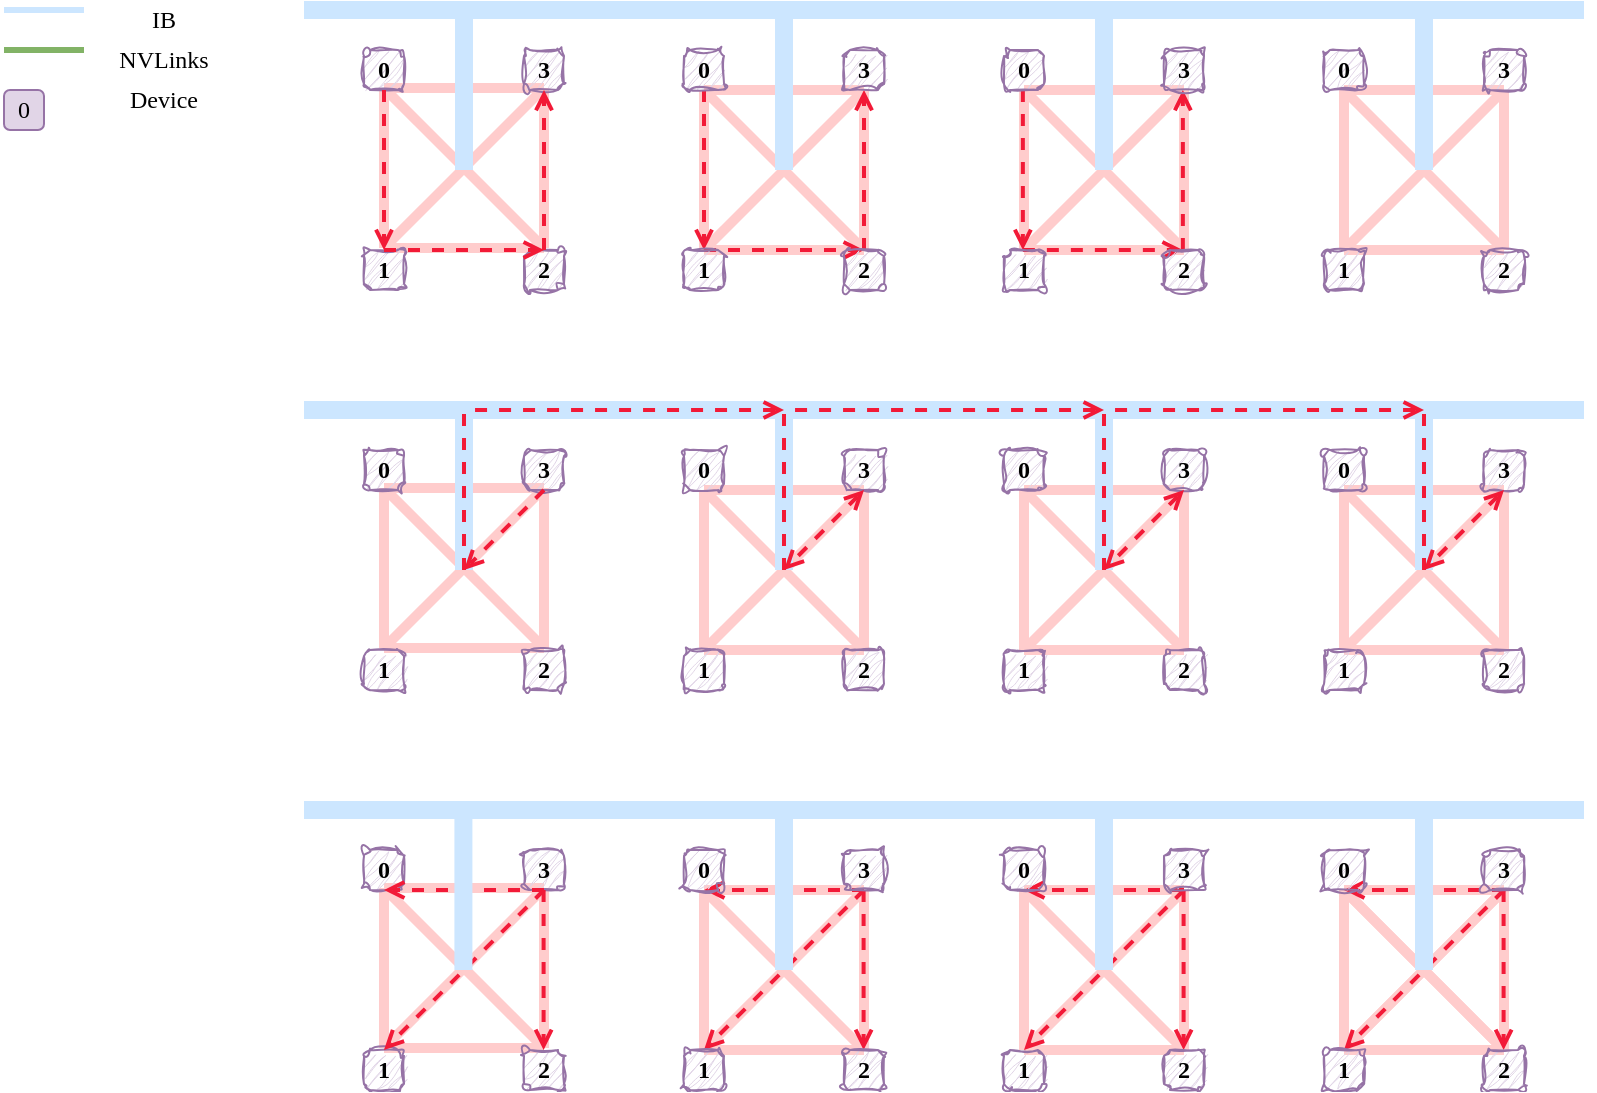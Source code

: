 <mxfile version="27.0.9">
  <diagram name="第 1 页" id="rCIuN_Hqx_65PxFN7Cu_">
    <mxGraphModel dx="2480" dy="916" grid="1" gridSize="10" guides="1" tooltips="1" connect="1" arrows="1" fold="1" page="1" pageScale="1" pageWidth="827" pageHeight="1169" math="0" shadow="0">
      <root>
        <mxCell id="0" />
        <mxCell id="1" parent="0" />
        <mxCell id="siom4zf2kln1uITAZIh3-641" value="" style="endArrow=none;html=1;rounded=0;strokeWidth=3;fillColor=#d5e8d4;strokeColor=#82b366;" edge="1" parent="1">
          <mxGeometry width="50" height="50" relative="1" as="geometry">
            <mxPoint y="250" as="sourcePoint" />
            <mxPoint x="40" y="250" as="targetPoint" />
          </mxGeometry>
        </mxCell>
        <mxCell id="siom4zf2kln1uITAZIh3-642" value="&lt;font face=&quot;Comic Sans MS&quot;&gt;0&lt;/font&gt;" style="rounded=1;whiteSpace=wrap;html=1;fillColor=#e1d5e7;strokeColor=#9673a6;" vertex="1" parent="1">
          <mxGeometry y="270" width="20" height="20" as="geometry" />
        </mxCell>
        <mxCell id="siom4zf2kln1uITAZIh3-643" value="" style="endArrow=none;html=1;rounded=0;strokeWidth=3;fillColor=#b1ddf0;strokeColor=light-dark(#cce6ff, #babdc0);" edge="1" parent="1">
          <mxGeometry width="50" height="50" relative="1" as="geometry">
            <mxPoint y="230" as="sourcePoint" />
            <mxPoint x="40" y="230" as="targetPoint" />
          </mxGeometry>
        </mxCell>
        <mxCell id="siom4zf2kln1uITAZIh3-644" value="IB&lt;span style=&quot;color: rgba(0, 0, 0, 0); font-size: 0px; text-align: start; text-wrap-mode: nowrap;&quot;&gt;%3CmxGraphModel%3E%3Croot%3E%3CmxCell%20id%3D%220%22%2F%3E%3CmxCell%20id%3D%221%22%20parent%3D%220%22%2F%3E%3CmxCell%20id%3D%222%22%20value%3D%22%22%20style%3D%22endArrow%3Dnone%3Bhtml%3D1%3Brounded%3D0%3BstrokeWidth%3D3%3BfillColor%3D%23b1ddf0%3BstrokeColor%3Dlight-dark(%23cce6ff%2C%20%23babdc0)%3B%22%20edge%3D%221%22%20parent%3D%221%22%3E%3CmxGeometry%20width%3D%2250%22%20height%3D%2250%22%20relative%3D%221%22%20as%3D%22geometry%22%3E%3CmxPoint%20x%3D%2280%22%20y%3D%22200%22%20as%3D%22sourcePoint%22%2F%3E%3CmxPoint%20x%3D%22720%22%20y%3D%22200%22%20as%3D%22targetPoint%22%2F%3E%3C%2FmxGeometry%3E%3C%2FmxCell%3E%3C%2Froot%3E%3C%2FmxGraphModel%3E&lt;/span&gt;" style="text;html=1;align=center;verticalAlign=middle;whiteSpace=wrap;rounded=0;fontFamily=Comic Sans MS;" vertex="1" parent="1">
          <mxGeometry x="40" y="230" width="80" height="10" as="geometry" />
        </mxCell>
        <mxCell id="siom4zf2kln1uITAZIh3-645" value="NVLinks" style="text;html=1;align=center;verticalAlign=middle;whiteSpace=wrap;rounded=0;fontFamily=Comic Sans MS;" vertex="1" parent="1">
          <mxGeometry x="40" y="250" width="80" height="10" as="geometry" />
        </mxCell>
        <mxCell id="siom4zf2kln1uITAZIh3-646" value="Device" style="text;html=1;align=center;verticalAlign=middle;whiteSpace=wrap;rounded=0;fontFamily=Comic Sans MS;" vertex="1" parent="1">
          <mxGeometry x="40" y="270" width="80" height="10" as="geometry" />
        </mxCell>
        <mxCell id="siom4zf2kln1uITAZIh3-647" value="" style="group" vertex="1" connectable="0" parent="1">
          <mxGeometry x="190" y="469" width="560" height="81" as="geometry" />
        </mxCell>
        <mxCell id="siom4zf2kln1uITAZIh3-648" value="" style="group" vertex="1" connectable="0" parent="siom4zf2kln1uITAZIh3-647">
          <mxGeometry width="80" height="80" as="geometry" />
        </mxCell>
        <mxCell id="siom4zf2kln1uITAZIh3-649" value="" style="endArrow=none;html=1;rounded=0;strokeWidth=5;fillColor=#f8cecc;strokeColor=#FFCCCC;" edge="1" parent="siom4zf2kln1uITAZIh3-648">
          <mxGeometry width="50" height="50" relative="1" as="geometry">
            <mxPoint y="80" as="sourcePoint" />
            <mxPoint x="80" as="targetPoint" />
          </mxGeometry>
        </mxCell>
        <mxCell id="siom4zf2kln1uITAZIh3-650" value="" style="endArrow=none;html=1;rounded=0;strokeWidth=5;fillColor=#f8cecc;strokeColor=#FFCCCC;" edge="1" parent="siom4zf2kln1uITAZIh3-648">
          <mxGeometry width="50" height="50" relative="1" as="geometry">
            <mxPoint as="sourcePoint" />
            <mxPoint x="80" as="targetPoint" />
          </mxGeometry>
        </mxCell>
        <mxCell id="siom4zf2kln1uITAZIh3-651" value="" style="endArrow=none;html=1;rounded=0;strokeWidth=5;fillColor=#f8cecc;strokeColor=#FFCCCC;" edge="1" parent="siom4zf2kln1uITAZIh3-648">
          <mxGeometry width="50" height="50" relative="1" as="geometry">
            <mxPoint x="80" y="80" as="sourcePoint" />
            <mxPoint as="targetPoint" />
          </mxGeometry>
        </mxCell>
        <mxCell id="siom4zf2kln1uITAZIh3-652" value="" style="endArrow=none;html=1;rounded=0;strokeWidth=5;fillColor=#f8cecc;strokeColor=#FFCCCC;" edge="1" parent="siom4zf2kln1uITAZIh3-648">
          <mxGeometry width="50" height="50" relative="1" as="geometry">
            <mxPoint y="80" as="sourcePoint" />
            <mxPoint x="80" y="80" as="targetPoint" />
          </mxGeometry>
        </mxCell>
        <mxCell id="siom4zf2kln1uITAZIh3-653" value="" style="endArrow=none;html=1;rounded=0;strokeWidth=5;fillColor=#f8cecc;strokeColor=#FFCCCC;" edge="1" parent="siom4zf2kln1uITAZIh3-648">
          <mxGeometry width="50" height="50" relative="1" as="geometry">
            <mxPoint x="80" as="sourcePoint" />
            <mxPoint x="80" y="80" as="targetPoint" />
          </mxGeometry>
        </mxCell>
        <mxCell id="siom4zf2kln1uITAZIh3-654" value="" style="endArrow=none;html=1;rounded=0;strokeWidth=5;fillColor=#f8cecc;strokeColor=#FFCCCC;" edge="1" parent="siom4zf2kln1uITAZIh3-648">
          <mxGeometry width="50" height="50" relative="1" as="geometry">
            <mxPoint as="sourcePoint" />
            <mxPoint y="80" as="targetPoint" />
          </mxGeometry>
        </mxCell>
        <mxCell id="siom4zf2kln1uITAZIh3-655" value="" style="group" vertex="1" connectable="0" parent="siom4zf2kln1uITAZIh3-647">
          <mxGeometry x="160" y="1" width="80" height="80" as="geometry" />
        </mxCell>
        <mxCell id="siom4zf2kln1uITAZIh3-656" value="" style="endArrow=none;html=1;rounded=0;strokeWidth=5;fillColor=#f8cecc;strokeColor=#FFCCCC;" edge="1" parent="siom4zf2kln1uITAZIh3-655">
          <mxGeometry width="50" height="50" relative="1" as="geometry">
            <mxPoint y="80" as="sourcePoint" />
            <mxPoint x="80" as="targetPoint" />
          </mxGeometry>
        </mxCell>
        <mxCell id="siom4zf2kln1uITAZIh3-657" value="" style="endArrow=none;html=1;rounded=0;strokeWidth=5;fillColor=#f8cecc;strokeColor=#FFCCCC;" edge="1" parent="siom4zf2kln1uITAZIh3-655">
          <mxGeometry width="50" height="50" relative="1" as="geometry">
            <mxPoint as="sourcePoint" />
            <mxPoint x="80" as="targetPoint" />
          </mxGeometry>
        </mxCell>
        <mxCell id="siom4zf2kln1uITAZIh3-658" value="" style="endArrow=none;html=1;rounded=0;strokeWidth=5;fillColor=#f8cecc;strokeColor=#FFCCCC;" edge="1" parent="siom4zf2kln1uITAZIh3-655">
          <mxGeometry width="50" height="50" relative="1" as="geometry">
            <mxPoint x="80" y="80" as="sourcePoint" />
            <mxPoint as="targetPoint" />
          </mxGeometry>
        </mxCell>
        <mxCell id="siom4zf2kln1uITAZIh3-659" value="" style="endArrow=none;html=1;rounded=0;strokeWidth=5;fillColor=#f8cecc;strokeColor=#FFCCCC;" edge="1" parent="siom4zf2kln1uITAZIh3-655">
          <mxGeometry width="50" height="50" relative="1" as="geometry">
            <mxPoint y="80" as="sourcePoint" />
            <mxPoint x="80" y="80" as="targetPoint" />
          </mxGeometry>
        </mxCell>
        <mxCell id="siom4zf2kln1uITAZIh3-660" value="" style="endArrow=none;html=1;rounded=0;strokeWidth=5;fillColor=#f8cecc;strokeColor=#FFCCCC;" edge="1" parent="siom4zf2kln1uITAZIh3-655">
          <mxGeometry width="50" height="50" relative="1" as="geometry">
            <mxPoint x="80" as="sourcePoint" />
            <mxPoint x="80" y="80" as="targetPoint" />
          </mxGeometry>
        </mxCell>
        <mxCell id="siom4zf2kln1uITAZIh3-661" value="" style="endArrow=none;html=1;rounded=0;strokeWidth=5;fillColor=#f8cecc;strokeColor=#FFCCCC;" edge="1" parent="siom4zf2kln1uITAZIh3-655">
          <mxGeometry width="50" height="50" relative="1" as="geometry">
            <mxPoint as="sourcePoint" />
            <mxPoint y="80" as="targetPoint" />
          </mxGeometry>
        </mxCell>
        <mxCell id="siom4zf2kln1uITAZIh3-662" value="" style="group" vertex="1" connectable="0" parent="siom4zf2kln1uITAZIh3-647">
          <mxGeometry x="320" y="1" width="80" height="80" as="geometry" />
        </mxCell>
        <mxCell id="siom4zf2kln1uITAZIh3-663" value="" style="endArrow=none;html=1;rounded=0;strokeWidth=5;fillColor=#f8cecc;strokeColor=#FFCCCC;" edge="1" parent="siom4zf2kln1uITAZIh3-662">
          <mxGeometry width="50" height="50" relative="1" as="geometry">
            <mxPoint y="80" as="sourcePoint" />
            <mxPoint x="80" as="targetPoint" />
          </mxGeometry>
        </mxCell>
        <mxCell id="siom4zf2kln1uITAZIh3-664" value="" style="endArrow=none;html=1;rounded=0;strokeWidth=5;fillColor=#f8cecc;strokeColor=#FFCCCC;" edge="1" parent="siom4zf2kln1uITAZIh3-662">
          <mxGeometry width="50" height="50" relative="1" as="geometry">
            <mxPoint as="sourcePoint" />
            <mxPoint x="80" as="targetPoint" />
          </mxGeometry>
        </mxCell>
        <mxCell id="siom4zf2kln1uITAZIh3-665" value="" style="endArrow=none;html=1;rounded=0;strokeWidth=5;fillColor=#f8cecc;strokeColor=#FFCCCC;" edge="1" parent="siom4zf2kln1uITAZIh3-662">
          <mxGeometry width="50" height="50" relative="1" as="geometry">
            <mxPoint x="80" y="80" as="sourcePoint" />
            <mxPoint as="targetPoint" />
          </mxGeometry>
        </mxCell>
        <mxCell id="siom4zf2kln1uITAZIh3-666" value="" style="endArrow=none;html=1;rounded=0;strokeWidth=5;fillColor=#f8cecc;strokeColor=#FFCCCC;" edge="1" parent="siom4zf2kln1uITAZIh3-662">
          <mxGeometry width="50" height="50" relative="1" as="geometry">
            <mxPoint y="80" as="sourcePoint" />
            <mxPoint x="80" y="80" as="targetPoint" />
          </mxGeometry>
        </mxCell>
        <mxCell id="siom4zf2kln1uITAZIh3-667" value="" style="endArrow=none;html=1;rounded=0;strokeWidth=5;fillColor=#f8cecc;strokeColor=#FFCCCC;" edge="1" parent="siom4zf2kln1uITAZIh3-662">
          <mxGeometry width="50" height="50" relative="1" as="geometry">
            <mxPoint x="80" as="sourcePoint" />
            <mxPoint x="80" y="80" as="targetPoint" />
          </mxGeometry>
        </mxCell>
        <mxCell id="siom4zf2kln1uITAZIh3-668" value="" style="endArrow=none;html=1;rounded=0;strokeWidth=5;fillColor=#f8cecc;strokeColor=#FFCCCC;" edge="1" parent="siom4zf2kln1uITAZIh3-662">
          <mxGeometry width="50" height="50" relative="1" as="geometry">
            <mxPoint as="sourcePoint" />
            <mxPoint y="80" as="targetPoint" />
          </mxGeometry>
        </mxCell>
        <mxCell id="siom4zf2kln1uITAZIh3-669" value="" style="group" vertex="1" connectable="0" parent="siom4zf2kln1uITAZIh3-647">
          <mxGeometry x="480" y="1" width="80" height="80" as="geometry" />
        </mxCell>
        <mxCell id="siom4zf2kln1uITAZIh3-670" value="" style="endArrow=none;html=1;rounded=0;strokeWidth=5;fillColor=#f8cecc;strokeColor=#FFCCCC;" edge="1" parent="siom4zf2kln1uITAZIh3-669">
          <mxGeometry width="50" height="50" relative="1" as="geometry">
            <mxPoint y="80" as="sourcePoint" />
            <mxPoint x="80" as="targetPoint" />
          </mxGeometry>
        </mxCell>
        <mxCell id="siom4zf2kln1uITAZIh3-671" value="" style="endArrow=none;html=1;rounded=0;strokeWidth=5;fillColor=#f8cecc;strokeColor=#FFCCCC;" edge="1" parent="siom4zf2kln1uITAZIh3-669">
          <mxGeometry width="50" height="50" relative="1" as="geometry">
            <mxPoint as="sourcePoint" />
            <mxPoint x="80" as="targetPoint" />
          </mxGeometry>
        </mxCell>
        <mxCell id="siom4zf2kln1uITAZIh3-672" value="" style="endArrow=none;html=1;rounded=0;strokeWidth=5;fillColor=#f8cecc;strokeColor=#FFCCCC;" edge="1" parent="siom4zf2kln1uITAZIh3-669">
          <mxGeometry width="50" height="50" relative="1" as="geometry">
            <mxPoint x="80" y="80" as="sourcePoint" />
            <mxPoint as="targetPoint" />
          </mxGeometry>
        </mxCell>
        <mxCell id="siom4zf2kln1uITAZIh3-673" value="" style="endArrow=none;html=1;rounded=0;strokeWidth=5;fillColor=#f8cecc;strokeColor=#FFCCCC;" edge="1" parent="siom4zf2kln1uITAZIh3-669">
          <mxGeometry width="50" height="50" relative="1" as="geometry">
            <mxPoint y="80" as="sourcePoint" />
            <mxPoint x="80" y="80" as="targetPoint" />
          </mxGeometry>
        </mxCell>
        <mxCell id="siom4zf2kln1uITAZIh3-674" value="" style="endArrow=none;html=1;rounded=0;strokeWidth=5;fillColor=#f8cecc;strokeColor=#FFCCCC;" edge="1" parent="siom4zf2kln1uITAZIh3-669">
          <mxGeometry width="50" height="50" relative="1" as="geometry">
            <mxPoint x="80" as="sourcePoint" />
            <mxPoint x="80" y="80" as="targetPoint" />
          </mxGeometry>
        </mxCell>
        <mxCell id="siom4zf2kln1uITAZIh3-675" value="" style="endArrow=none;html=1;rounded=0;strokeWidth=5;fillColor=#f8cecc;strokeColor=#FFCCCC;" edge="1" parent="siom4zf2kln1uITAZIh3-669">
          <mxGeometry width="50" height="50" relative="1" as="geometry">
            <mxPoint as="sourcePoint" />
            <mxPoint y="80" as="targetPoint" />
          </mxGeometry>
        </mxCell>
        <mxCell id="siom4zf2kln1uITAZIh3-676" value="1" style="rounded=1;whiteSpace=wrap;html=1;fillColor=#e1d5e7;strokeColor=#9673a6;fontFamily=Comic Sans MS;sketch=1;curveFitting=1;jiggle=2;fontStyle=1" vertex="1" parent="1">
          <mxGeometry x="180" y="550" width="20" height="20" as="geometry" />
        </mxCell>
        <mxCell id="siom4zf2kln1uITAZIh3-677" value="2" style="rounded=1;whiteSpace=wrap;html=1;fillColor=#e1d5e7;strokeColor=#9673a6;fontFamily=Comic Sans MS;sketch=1;curveFitting=1;jiggle=2;fontStyle=1" vertex="1" parent="1">
          <mxGeometry x="260" y="550" width="20" height="20" as="geometry" />
        </mxCell>
        <mxCell id="siom4zf2kln1uITAZIh3-678" value="&lt;font face=&quot;Comic Sans MS&quot;&gt;0&lt;/font&gt;" style="rounded=1;whiteSpace=wrap;html=1;fillColor=#e1d5e7;strokeColor=#9673a6;sketch=1;curveFitting=1;jiggle=2;fontStyle=1" vertex="1" parent="1">
          <mxGeometry x="180" y="450" width="20" height="20" as="geometry" />
        </mxCell>
        <mxCell id="siom4zf2kln1uITAZIh3-679" value="3" style="rounded=1;whiteSpace=wrap;html=1;fillColor=#e1d5e7;strokeColor=#9673a6;fontFamily=Comic Sans MS;sketch=1;curveFitting=1;jiggle=2;fontStyle=1" vertex="1" parent="1">
          <mxGeometry x="260" y="450" width="20" height="20" as="geometry" />
        </mxCell>
        <mxCell id="siom4zf2kln1uITAZIh3-680" value="1" style="rounded=1;whiteSpace=wrap;html=1;fillColor=#e1d5e7;strokeColor=#9673a6;fontFamily=Comic Sans MS;sketch=1;curveFitting=1;jiggle=2;fontStyle=1" vertex="1" parent="1">
          <mxGeometry x="340" y="550" width="20" height="20" as="geometry" />
        </mxCell>
        <mxCell id="siom4zf2kln1uITAZIh3-681" value="2" style="rounded=1;whiteSpace=wrap;html=1;fillColor=#e1d5e7;strokeColor=#9673a6;fontFamily=Comic Sans MS;sketch=1;curveFitting=1;jiggle=2;fontStyle=1" vertex="1" parent="1">
          <mxGeometry x="420" y="550" width="20" height="20" as="geometry" />
        </mxCell>
        <mxCell id="siom4zf2kln1uITAZIh3-682" value="&lt;font face=&quot;Comic Sans MS&quot;&gt;0&lt;/font&gt;" style="rounded=1;whiteSpace=wrap;html=1;fillColor=#e1d5e7;strokeColor=#9673a6;sketch=1;curveFitting=1;jiggle=2;fontStyle=1" vertex="1" parent="1">
          <mxGeometry x="340" y="450" width="20" height="20" as="geometry" />
        </mxCell>
        <mxCell id="siom4zf2kln1uITAZIh3-683" value="3" style="rounded=1;whiteSpace=wrap;html=1;fillColor=#e1d5e7;strokeColor=#9673a6;fontFamily=Comic Sans MS;sketch=1;curveFitting=1;jiggle=2;fontStyle=1" vertex="1" parent="1">
          <mxGeometry x="420" y="450" width="20" height="20" as="geometry" />
        </mxCell>
        <mxCell id="siom4zf2kln1uITAZIh3-684" value="1" style="rounded=1;whiteSpace=wrap;html=1;fillColor=#e1d5e7;strokeColor=#9673a6;fontFamily=Comic Sans MS;sketch=1;curveFitting=1;jiggle=2;fontStyle=1" vertex="1" parent="1">
          <mxGeometry x="500" y="550" width="20" height="20" as="geometry" />
        </mxCell>
        <mxCell id="siom4zf2kln1uITAZIh3-685" value="2" style="rounded=1;whiteSpace=wrap;html=1;fillColor=#e1d5e7;strokeColor=#9673a6;fontFamily=Comic Sans MS;sketch=1;curveFitting=1;jiggle=2;fontStyle=1" vertex="1" parent="1">
          <mxGeometry x="580" y="550" width="20" height="20" as="geometry" />
        </mxCell>
        <mxCell id="siom4zf2kln1uITAZIh3-686" value="&lt;font face=&quot;Comic Sans MS&quot;&gt;0&lt;/font&gt;" style="rounded=1;whiteSpace=wrap;html=1;fillColor=#e1d5e7;strokeColor=#9673a6;sketch=1;curveFitting=1;jiggle=2;fontStyle=1" vertex="1" parent="1">
          <mxGeometry x="500" y="450" width="20" height="20" as="geometry" />
        </mxCell>
        <mxCell id="siom4zf2kln1uITAZIh3-687" value="3" style="rounded=1;whiteSpace=wrap;html=1;fillColor=#e1d5e7;strokeColor=#9673a6;fontFamily=Comic Sans MS;sketch=1;curveFitting=1;jiggle=2;fontStyle=1" vertex="1" parent="1">
          <mxGeometry x="580" y="450" width="20" height="20" as="geometry" />
        </mxCell>
        <mxCell id="siom4zf2kln1uITAZIh3-688" value="1" style="rounded=1;whiteSpace=wrap;html=1;fillColor=#e1d5e7;strokeColor=#9673a6;fontFamily=Comic Sans MS;sketch=1;curveFitting=1;jiggle=2;fontStyle=1" vertex="1" parent="1">
          <mxGeometry x="660" y="550" width="20" height="20" as="geometry" />
        </mxCell>
        <mxCell id="siom4zf2kln1uITAZIh3-689" value="2" style="rounded=1;whiteSpace=wrap;html=1;fillColor=#e1d5e7;strokeColor=#9673a6;fontFamily=Comic Sans MS;sketch=1;curveFitting=1;jiggle=2;fontStyle=1" vertex="1" parent="1">
          <mxGeometry x="740" y="550" width="20" height="20" as="geometry" />
        </mxCell>
        <mxCell id="siom4zf2kln1uITAZIh3-690" value="&lt;font face=&quot;Comic Sans MS&quot;&gt;0&lt;/font&gt;" style="rounded=1;whiteSpace=wrap;html=1;fillColor=#e1d5e7;strokeColor=#9673a6;sketch=1;curveFitting=1;jiggle=2;fontStyle=1" vertex="1" parent="1">
          <mxGeometry x="660" y="450" width="20" height="20" as="geometry" />
        </mxCell>
        <mxCell id="siom4zf2kln1uITAZIh3-691" value="3" style="rounded=1;whiteSpace=wrap;html=1;fillColor=#e1d5e7;strokeColor=#9673a6;fontFamily=Comic Sans MS;sketch=1;curveFitting=1;jiggle=2;fontStyle=1" vertex="1" parent="1">
          <mxGeometry x="740" y="450" width="20" height="20" as="geometry" />
        </mxCell>
        <mxCell id="siom4zf2kln1uITAZIh3-692" value="" style="endArrow=none;html=1;rounded=0;strokeWidth=9;fillColor=#b1ddf0;strokeColor=light-dark(#cce6ff, #babdc0);" edge="1" parent="1">
          <mxGeometry width="50" height="50" relative="1" as="geometry">
            <mxPoint x="150" y="430" as="sourcePoint" />
            <mxPoint x="790" y="430" as="targetPoint" />
          </mxGeometry>
        </mxCell>
        <mxCell id="siom4zf2kln1uITAZIh3-693" value="" style="endArrow=none;html=1;rounded=0;strokeWidth=9;fillColor=#b1ddf0;strokeColor=light-dark(#cce6ff, #babdc0);" edge="1" parent="1">
          <mxGeometry width="50" height="50" relative="1" as="geometry">
            <mxPoint x="230" y="510" as="sourcePoint" />
            <mxPoint x="230" y="430" as="targetPoint" />
          </mxGeometry>
        </mxCell>
        <mxCell id="siom4zf2kln1uITAZIh3-694" value="" style="endArrow=none;html=1;rounded=0;strokeWidth=9;fillColor=#b1ddf0;strokeColor=light-dark(#cce6ff, #babdc0);" edge="1" parent="1">
          <mxGeometry width="50" height="50" relative="1" as="geometry">
            <mxPoint x="390" y="510" as="sourcePoint" />
            <mxPoint x="390" y="430" as="targetPoint" />
          </mxGeometry>
        </mxCell>
        <mxCell id="siom4zf2kln1uITAZIh3-695" value="" style="endArrow=none;html=1;rounded=0;fontStyle=0;strokeWidth=9;fillColor=#b1ddf0;strokeColor=light-dark(#cce6ff, #babdc0);" edge="1" parent="1">
          <mxGeometry width="50" height="50" relative="1" as="geometry">
            <mxPoint x="550" y="510" as="sourcePoint" />
            <mxPoint x="550" y="430" as="targetPoint" />
          </mxGeometry>
        </mxCell>
        <mxCell id="siom4zf2kln1uITAZIh3-696" value="" style="endArrow=none;html=1;rounded=0;strokeWidth=9;fillColor=#b1ddf0;strokeColor=light-dark(#cce6ff, #babdc0);" edge="1" parent="1">
          <mxGeometry width="50" height="50" relative="1" as="geometry">
            <mxPoint x="710" y="510" as="sourcePoint" />
            <mxPoint x="710" y="430" as="targetPoint" />
          </mxGeometry>
        </mxCell>
        <mxCell id="siom4zf2kln1uITAZIh3-697" value="" style="endArrow=none;html=1;rounded=0;endFill=0;dashed=1;strokeWidth=2;fillColor=#e51400;strokeColor=light-dark(#f21a37, #ffacac);startFill=0;" edge="1" parent="1">
          <mxGeometry width="50" height="50" relative="1" as="geometry">
            <mxPoint x="710" y="510" as="sourcePoint" />
            <mxPoint x="710" y="430" as="targetPoint" />
          </mxGeometry>
        </mxCell>
        <mxCell id="siom4zf2kln1uITAZIh3-698" value="" style="group" vertex="1" connectable="0" parent="1">
          <mxGeometry x="390" y="430" width="160" height="80" as="geometry" />
        </mxCell>
        <mxCell id="siom4zf2kln1uITAZIh3-699" value="" style="endArrow=none;html=1;rounded=0;endFill=0;dashed=1;strokeWidth=2;fillColor=#e51400;strokeColor=light-dark(#f21a37, #ffacac);startFill=0;startArrow=open;" edge="1" parent="siom4zf2kln1uITAZIh3-698">
          <mxGeometry width="50" height="50" relative="1" as="geometry">
            <mxPoint x="160" as="sourcePoint" />
            <mxPoint as="targetPoint" />
          </mxGeometry>
        </mxCell>
        <mxCell id="siom4zf2kln1uITAZIh3-700" value="" style="endArrow=none;html=1;rounded=0;endFill=0;dashed=1;strokeWidth=2;fillColor=#e51400;strokeColor=light-dark(#f21a37, #ffacac);startFill=0;" edge="1" parent="siom4zf2kln1uITAZIh3-698">
          <mxGeometry width="50" height="50" relative="1" as="geometry">
            <mxPoint y="80" as="sourcePoint" />
            <mxPoint as="targetPoint" />
          </mxGeometry>
        </mxCell>
        <mxCell id="siom4zf2kln1uITAZIh3-701" value="" style="group" vertex="1" connectable="0" parent="1">
          <mxGeometry x="550" y="430" width="160" height="80" as="geometry" />
        </mxCell>
        <mxCell id="siom4zf2kln1uITAZIh3-702" value="" style="endArrow=none;html=1;rounded=0;endFill=0;dashed=1;strokeWidth=2;fillColor=#e51400;strokeColor=light-dark(#f21a37, #ffacac);startFill=0;" edge="1" parent="siom4zf2kln1uITAZIh3-701">
          <mxGeometry width="50" height="50" relative="1" as="geometry">
            <mxPoint y="80" as="sourcePoint" />
            <mxPoint as="targetPoint" />
          </mxGeometry>
        </mxCell>
        <mxCell id="siom4zf2kln1uITAZIh3-703" value="" style="endArrow=none;html=1;rounded=0;endFill=0;dashed=1;strokeWidth=2;fillColor=#e51400;strokeColor=light-dark(#f21a37, #ffacac);startFill=0;startArrow=open;" edge="1" parent="siom4zf2kln1uITAZIh3-701">
          <mxGeometry width="50" height="50" relative="1" as="geometry">
            <mxPoint x="160" as="sourcePoint" />
            <mxPoint as="targetPoint" />
          </mxGeometry>
        </mxCell>
        <mxCell id="siom4zf2kln1uITAZIh3-704" value="" style="endArrow=open;html=1;rounded=0;exitX=0.5;exitY=1;exitDx=0;exitDy=0;endFill=0;dashed=1;strokeWidth=2;fillColor=#e51400;strokeColor=light-dark(#f21a37, #ffacac);startFill=0;startArrow=none;" edge="1" parent="1" source="siom4zf2kln1uITAZIh3-679">
          <mxGeometry width="50" height="50" relative="1" as="geometry">
            <mxPoint x="120" y="540" as="sourcePoint" />
            <mxPoint x="230" y="510" as="targetPoint" />
          </mxGeometry>
        </mxCell>
        <mxCell id="siom4zf2kln1uITAZIh3-705" value="" style="endArrow=open;html=1;rounded=0;exitX=0.5;exitY=1;exitDx=0;exitDy=0;endFill=0;dashed=1;strokeWidth=2;fillColor=#e51400;strokeColor=light-dark(#f21a37, #ffacac);startFill=0;startArrow=open;" edge="1" parent="1">
          <mxGeometry width="50" height="50" relative="1" as="geometry">
            <mxPoint x="430" y="470" as="sourcePoint" />
            <mxPoint x="390" y="510" as="targetPoint" />
          </mxGeometry>
        </mxCell>
        <mxCell id="siom4zf2kln1uITAZIh3-706" value="" style="endArrow=open;html=1;rounded=0;exitX=0.5;exitY=1;exitDx=0;exitDy=0;endFill=0;dashed=1;strokeWidth=2;fillColor=#e51400;strokeColor=light-dark(#f21a37, #ffacac);startFill=0;startArrow=open;" edge="1" parent="1">
          <mxGeometry width="50" height="50" relative="1" as="geometry">
            <mxPoint x="590" y="470" as="sourcePoint" />
            <mxPoint x="550" y="510" as="targetPoint" />
          </mxGeometry>
        </mxCell>
        <mxCell id="siom4zf2kln1uITAZIh3-707" value="" style="endArrow=open;html=1;rounded=0;exitX=0.5;exitY=1;exitDx=0;exitDy=0;endFill=0;dashed=1;strokeWidth=2;fillColor=#e51400;strokeColor=light-dark(#f21a37, #ffacac);startFill=0;startArrow=open;" edge="1" parent="1">
          <mxGeometry width="50" height="50" relative="1" as="geometry">
            <mxPoint x="750" y="470" as="sourcePoint" />
            <mxPoint x="710" y="510" as="targetPoint" />
          </mxGeometry>
        </mxCell>
        <mxCell id="siom4zf2kln1uITAZIh3-708" value="" style="endArrow=none;html=1;rounded=0;endFill=0;dashed=1;strokeWidth=2;fillColor=#e51400;strokeColor=light-dark(#f21a37, #ffacac);startFill=0;startArrow=open;" edge="1" parent="1">
          <mxGeometry width="50" height="50" relative="1" as="geometry">
            <mxPoint x="390" y="430" as="sourcePoint" />
            <mxPoint x="230" y="430" as="targetPoint" />
          </mxGeometry>
        </mxCell>
        <mxCell id="siom4zf2kln1uITAZIh3-709" value="" style="endArrow=none;html=1;rounded=0;endFill=0;dashed=1;strokeWidth=2;fillColor=#e51400;strokeColor=light-dark(#f21a37, #ffacac);startFill=0;" edge="1" parent="1">
          <mxGeometry width="50" height="50" relative="1" as="geometry">
            <mxPoint x="230" y="510" as="sourcePoint" />
            <mxPoint x="230" y="430" as="targetPoint" />
          </mxGeometry>
        </mxCell>
        <mxCell id="siom4zf2kln1uITAZIh3-710" value="" style="group" vertex="1" connectable="0" parent="1">
          <mxGeometry x="190" y="669" width="560" height="81" as="geometry" />
        </mxCell>
        <mxCell id="siom4zf2kln1uITAZIh3-711" value="" style="group" vertex="1" connectable="0" parent="siom4zf2kln1uITAZIh3-710">
          <mxGeometry width="80" height="80" as="geometry" />
        </mxCell>
        <mxCell id="siom4zf2kln1uITAZIh3-712" value="" style="endArrow=none;html=1;rounded=0;strokeWidth=5;fillColor=#f8cecc;strokeColor=#FFCCCC;" edge="1" parent="siom4zf2kln1uITAZIh3-711">
          <mxGeometry width="50" height="50" relative="1" as="geometry">
            <mxPoint y="80" as="sourcePoint" />
            <mxPoint x="80" as="targetPoint" />
          </mxGeometry>
        </mxCell>
        <mxCell id="siom4zf2kln1uITAZIh3-713" value="" style="endArrow=none;html=1;rounded=0;strokeWidth=5;fillColor=#f8cecc;strokeColor=#FFCCCC;" edge="1" parent="siom4zf2kln1uITAZIh3-711">
          <mxGeometry width="50" height="50" relative="1" as="geometry">
            <mxPoint as="sourcePoint" />
            <mxPoint x="80" as="targetPoint" />
          </mxGeometry>
        </mxCell>
        <mxCell id="siom4zf2kln1uITAZIh3-714" value="" style="endArrow=none;html=1;rounded=0;strokeWidth=5;fillColor=#f8cecc;strokeColor=#FFCCCC;" edge="1" parent="siom4zf2kln1uITAZIh3-711">
          <mxGeometry width="50" height="50" relative="1" as="geometry">
            <mxPoint x="80" y="80" as="sourcePoint" />
            <mxPoint as="targetPoint" />
          </mxGeometry>
        </mxCell>
        <mxCell id="siom4zf2kln1uITAZIh3-715" value="" style="endArrow=none;html=1;rounded=0;strokeWidth=5;fillColor=#f8cecc;strokeColor=#FFCCCC;" edge="1" parent="siom4zf2kln1uITAZIh3-711">
          <mxGeometry width="50" height="50" relative="1" as="geometry">
            <mxPoint y="80" as="sourcePoint" />
            <mxPoint x="80" y="80" as="targetPoint" />
          </mxGeometry>
        </mxCell>
        <mxCell id="siom4zf2kln1uITAZIh3-716" value="" style="endArrow=none;html=1;rounded=0;strokeWidth=5;fillColor=#f8cecc;strokeColor=#FFCCCC;" edge="1" parent="siom4zf2kln1uITAZIh3-711">
          <mxGeometry width="50" height="50" relative="1" as="geometry">
            <mxPoint x="80" as="sourcePoint" />
            <mxPoint x="80" y="80" as="targetPoint" />
          </mxGeometry>
        </mxCell>
        <mxCell id="siom4zf2kln1uITAZIh3-717" value="" style="endArrow=none;html=1;rounded=0;strokeWidth=5;fillColor=#f8cecc;strokeColor=#FFCCCC;" edge="1" parent="siom4zf2kln1uITAZIh3-711">
          <mxGeometry width="50" height="50" relative="1" as="geometry">
            <mxPoint as="sourcePoint" />
            <mxPoint y="80" as="targetPoint" />
          </mxGeometry>
        </mxCell>
        <mxCell id="siom4zf2kln1uITAZIh3-718" value="" style="group" vertex="1" connectable="0" parent="siom4zf2kln1uITAZIh3-710">
          <mxGeometry x="160" y="1" width="80" height="80" as="geometry" />
        </mxCell>
        <mxCell id="siom4zf2kln1uITAZIh3-719" value="" style="endArrow=none;html=1;rounded=0;strokeWidth=5;fillColor=#f8cecc;strokeColor=#FFCCCC;" edge="1" parent="siom4zf2kln1uITAZIh3-718">
          <mxGeometry width="50" height="50" relative="1" as="geometry">
            <mxPoint y="80" as="sourcePoint" />
            <mxPoint x="80" as="targetPoint" />
          </mxGeometry>
        </mxCell>
        <mxCell id="siom4zf2kln1uITAZIh3-720" value="" style="endArrow=none;html=1;rounded=0;strokeWidth=5;fillColor=#f8cecc;strokeColor=#FFCCCC;" edge="1" parent="siom4zf2kln1uITAZIh3-718">
          <mxGeometry width="50" height="50" relative="1" as="geometry">
            <mxPoint as="sourcePoint" />
            <mxPoint x="80" as="targetPoint" />
          </mxGeometry>
        </mxCell>
        <mxCell id="siom4zf2kln1uITAZIh3-721" value="" style="endArrow=none;html=1;rounded=0;strokeWidth=5;fillColor=#f8cecc;strokeColor=#FFCCCC;" edge="1" parent="siom4zf2kln1uITAZIh3-718">
          <mxGeometry width="50" height="50" relative="1" as="geometry">
            <mxPoint x="80" y="80" as="sourcePoint" />
            <mxPoint as="targetPoint" />
          </mxGeometry>
        </mxCell>
        <mxCell id="siom4zf2kln1uITAZIh3-722" value="" style="endArrow=none;html=1;rounded=0;strokeWidth=5;fillColor=#f8cecc;strokeColor=#FFCCCC;" edge="1" parent="siom4zf2kln1uITAZIh3-718">
          <mxGeometry width="50" height="50" relative="1" as="geometry">
            <mxPoint y="80" as="sourcePoint" />
            <mxPoint x="80" y="80" as="targetPoint" />
          </mxGeometry>
        </mxCell>
        <mxCell id="siom4zf2kln1uITAZIh3-723" value="" style="endArrow=none;html=1;rounded=0;strokeWidth=5;fillColor=#f8cecc;strokeColor=#FFCCCC;" edge="1" parent="siom4zf2kln1uITAZIh3-718">
          <mxGeometry width="50" height="50" relative="1" as="geometry">
            <mxPoint x="80" as="sourcePoint" />
            <mxPoint x="80" y="80" as="targetPoint" />
          </mxGeometry>
        </mxCell>
        <mxCell id="siom4zf2kln1uITAZIh3-724" value="" style="endArrow=none;html=1;rounded=0;strokeWidth=5;fillColor=#f8cecc;strokeColor=#FFCCCC;" edge="1" parent="siom4zf2kln1uITAZIh3-718">
          <mxGeometry width="50" height="50" relative="1" as="geometry">
            <mxPoint as="sourcePoint" />
            <mxPoint y="80" as="targetPoint" />
          </mxGeometry>
        </mxCell>
        <mxCell id="siom4zf2kln1uITAZIh3-725" value="" style="group" vertex="1" connectable="0" parent="siom4zf2kln1uITAZIh3-718">
          <mxGeometry width="80" height="80" as="geometry" />
        </mxCell>
        <mxCell id="siom4zf2kln1uITAZIh3-726" value="" style="endArrow=open;html=1;rounded=0;exitX=0.5;exitY=1;exitDx=0;exitDy=0;endFill=0;dashed=1;strokeWidth=2;fillColor=#fff2cc;strokeColor=#F21A38;startFill=0;startArrow=none;entryX=0.5;entryY=1;entryDx=0;entryDy=0;gradientColor=#ffd966;" edge="1" parent="siom4zf2kln1uITAZIh3-725">
          <mxGeometry width="50" height="50" relative="1" as="geometry">
            <mxPoint x="80" as="sourcePoint" />
            <mxPoint as="targetPoint" />
          </mxGeometry>
        </mxCell>
        <mxCell id="siom4zf2kln1uITAZIh3-727" value="" style="endArrow=open;html=1;rounded=0;endFill=0;dashed=1;strokeWidth=2;fillColor=#fff2cc;strokeColor=#F21A38;startFill=0;startArrow=none;entryX=0.5;entryY=0;entryDx=0;entryDy=0;gradientColor=#ffd966;" edge="1" parent="siom4zf2kln1uITAZIh3-725">
          <mxGeometry width="50" height="50" relative="1" as="geometry">
            <mxPoint x="79.8" as="sourcePoint" />
            <mxPoint x="79.8" y="80" as="targetPoint" />
          </mxGeometry>
        </mxCell>
        <mxCell id="siom4zf2kln1uITAZIh3-728" value="" style="endArrow=open;html=1;rounded=0;endFill=0;dashed=1;strokeWidth=2;fillColor=#fff2cc;strokeColor=#F21A38;startFill=0;startArrow=none;gradientColor=#ffd966;" edge="1" parent="siom4zf2kln1uITAZIh3-725">
          <mxGeometry width="50" height="50" relative="1" as="geometry">
            <mxPoint x="80" as="sourcePoint" />
            <mxPoint y="80" as="targetPoint" />
          </mxGeometry>
        </mxCell>
        <mxCell id="siom4zf2kln1uITAZIh3-729" value="" style="group" vertex="1" connectable="0" parent="siom4zf2kln1uITAZIh3-710">
          <mxGeometry x="320" y="1" width="80" height="80" as="geometry" />
        </mxCell>
        <mxCell id="siom4zf2kln1uITAZIh3-730" value="" style="endArrow=none;html=1;rounded=0;strokeWidth=5;fillColor=#f8cecc;strokeColor=#FFCCCC;" edge="1" parent="siom4zf2kln1uITAZIh3-729">
          <mxGeometry width="50" height="50" relative="1" as="geometry">
            <mxPoint y="80" as="sourcePoint" />
            <mxPoint x="80" as="targetPoint" />
          </mxGeometry>
        </mxCell>
        <mxCell id="siom4zf2kln1uITAZIh3-731" value="" style="endArrow=none;html=1;rounded=0;strokeWidth=5;fillColor=#f8cecc;strokeColor=#FFCCCC;" edge="1" parent="siom4zf2kln1uITAZIh3-729">
          <mxGeometry width="50" height="50" relative="1" as="geometry">
            <mxPoint as="sourcePoint" />
            <mxPoint x="80" as="targetPoint" />
          </mxGeometry>
        </mxCell>
        <mxCell id="siom4zf2kln1uITAZIh3-732" value="" style="endArrow=none;html=1;rounded=0;strokeWidth=5;fillColor=#f8cecc;strokeColor=#FFCCCC;" edge="1" parent="siom4zf2kln1uITAZIh3-729">
          <mxGeometry width="50" height="50" relative="1" as="geometry">
            <mxPoint x="80" y="80" as="sourcePoint" />
            <mxPoint as="targetPoint" />
          </mxGeometry>
        </mxCell>
        <mxCell id="siom4zf2kln1uITAZIh3-733" value="" style="endArrow=none;html=1;rounded=0;strokeWidth=5;fillColor=#f8cecc;strokeColor=#FFCCCC;" edge="1" parent="siom4zf2kln1uITAZIh3-729">
          <mxGeometry width="50" height="50" relative="1" as="geometry">
            <mxPoint y="80" as="sourcePoint" />
            <mxPoint x="80" y="80" as="targetPoint" />
          </mxGeometry>
        </mxCell>
        <mxCell id="siom4zf2kln1uITAZIh3-734" value="" style="endArrow=none;html=1;rounded=0;strokeWidth=5;fillColor=#f8cecc;strokeColor=#FFCCCC;" edge="1" parent="siom4zf2kln1uITAZIh3-729">
          <mxGeometry width="50" height="50" relative="1" as="geometry">
            <mxPoint x="80" as="sourcePoint" />
            <mxPoint x="80" y="80" as="targetPoint" />
          </mxGeometry>
        </mxCell>
        <mxCell id="siom4zf2kln1uITAZIh3-735" value="" style="endArrow=none;html=1;rounded=0;strokeWidth=5;fillColor=#f8cecc;strokeColor=#FFCCCC;" edge="1" parent="siom4zf2kln1uITAZIh3-729">
          <mxGeometry width="50" height="50" relative="1" as="geometry">
            <mxPoint as="sourcePoint" />
            <mxPoint y="80" as="targetPoint" />
          </mxGeometry>
        </mxCell>
        <mxCell id="siom4zf2kln1uITAZIh3-736" value="" style="group" vertex="1" connectable="0" parent="siom4zf2kln1uITAZIh3-729">
          <mxGeometry width="80" height="80" as="geometry" />
        </mxCell>
        <mxCell id="siom4zf2kln1uITAZIh3-737" value="" style="endArrow=open;html=1;rounded=0;exitX=0.5;exitY=1;exitDx=0;exitDy=0;endFill=0;dashed=1;strokeWidth=2;fillColor=#fff2cc;strokeColor=#F21A38;startFill=0;startArrow=none;entryX=0.5;entryY=1;entryDx=0;entryDy=0;gradientColor=#ffd966;" edge="1" parent="siom4zf2kln1uITAZIh3-736">
          <mxGeometry width="50" height="50" relative="1" as="geometry">
            <mxPoint x="80" as="sourcePoint" />
            <mxPoint as="targetPoint" />
          </mxGeometry>
        </mxCell>
        <mxCell id="siom4zf2kln1uITAZIh3-738" value="" style="endArrow=open;html=1;rounded=0;endFill=0;dashed=1;strokeWidth=2;fillColor=#fff2cc;strokeColor=#F21A38;startFill=0;startArrow=none;gradientColor=#ffd966;" edge="1" parent="siom4zf2kln1uITAZIh3-736">
          <mxGeometry width="50" height="50" relative="1" as="geometry">
            <mxPoint x="80" as="sourcePoint" />
            <mxPoint y="80" as="targetPoint" />
          </mxGeometry>
        </mxCell>
        <mxCell id="siom4zf2kln1uITAZIh3-739" value="" style="endArrow=open;html=1;rounded=0;endFill=0;dashed=1;strokeWidth=2;fillColor=#fff2cc;strokeColor=#F21A38;startFill=0;startArrow=none;entryX=0.5;entryY=0;entryDx=0;entryDy=0;gradientColor=#ffd966;" edge="1" parent="siom4zf2kln1uITAZIh3-736">
          <mxGeometry width="50" height="50" relative="1" as="geometry">
            <mxPoint x="79.8" as="sourcePoint" />
            <mxPoint x="79.8" y="80" as="targetPoint" />
          </mxGeometry>
        </mxCell>
        <mxCell id="siom4zf2kln1uITAZIh3-740" value="" style="group" vertex="1" connectable="0" parent="siom4zf2kln1uITAZIh3-710">
          <mxGeometry x="480" y="1" width="80" height="80" as="geometry" />
        </mxCell>
        <mxCell id="siom4zf2kln1uITAZIh3-741" value="" style="endArrow=none;html=1;rounded=0;strokeWidth=5;fillColor=#f8cecc;strokeColor=#FFCCCC;" edge="1" parent="siom4zf2kln1uITAZIh3-740">
          <mxGeometry width="50" height="50" relative="1" as="geometry">
            <mxPoint y="80" as="sourcePoint" />
            <mxPoint x="80" as="targetPoint" />
          </mxGeometry>
        </mxCell>
        <mxCell id="siom4zf2kln1uITAZIh3-742" value="" style="endArrow=none;html=1;rounded=0;strokeWidth=5;fillColor=#f8cecc;strokeColor=#FFCCCC;" edge="1" parent="siom4zf2kln1uITAZIh3-740">
          <mxGeometry width="50" height="50" relative="1" as="geometry">
            <mxPoint as="sourcePoint" />
            <mxPoint x="80" as="targetPoint" />
          </mxGeometry>
        </mxCell>
        <mxCell id="siom4zf2kln1uITAZIh3-743" value="" style="endArrow=none;html=1;rounded=0;strokeWidth=5;fillColor=#f8cecc;strokeColor=#FFCCCC;" edge="1" parent="siom4zf2kln1uITAZIh3-740">
          <mxGeometry width="50" height="50" relative="1" as="geometry">
            <mxPoint x="80" y="80" as="sourcePoint" />
            <mxPoint as="targetPoint" />
          </mxGeometry>
        </mxCell>
        <mxCell id="siom4zf2kln1uITAZIh3-744" value="" style="endArrow=none;html=1;rounded=0;strokeWidth=5;fillColor=#f8cecc;strokeColor=#FFCCCC;" edge="1" parent="siom4zf2kln1uITAZIh3-740">
          <mxGeometry width="50" height="50" relative="1" as="geometry">
            <mxPoint y="80" as="sourcePoint" />
            <mxPoint x="80" y="80" as="targetPoint" />
          </mxGeometry>
        </mxCell>
        <mxCell id="siom4zf2kln1uITAZIh3-745" value="" style="endArrow=none;html=1;rounded=0;strokeWidth=5;fillColor=#f8cecc;strokeColor=#FFCCCC;" edge="1" parent="siom4zf2kln1uITAZIh3-740">
          <mxGeometry width="50" height="50" relative="1" as="geometry">
            <mxPoint x="80" as="sourcePoint" />
            <mxPoint x="80" y="80" as="targetPoint" />
          </mxGeometry>
        </mxCell>
        <mxCell id="siom4zf2kln1uITAZIh3-746" value="" style="endArrow=none;html=1;rounded=0;strokeWidth=5;fillColor=#f8cecc;strokeColor=#FFCCCC;" edge="1" parent="siom4zf2kln1uITAZIh3-740">
          <mxGeometry width="50" height="50" relative="1" as="geometry">
            <mxPoint as="sourcePoint" />
            <mxPoint y="80" as="targetPoint" />
          </mxGeometry>
        </mxCell>
        <mxCell id="siom4zf2kln1uITAZIh3-747" value="" style="group" vertex="1" connectable="0" parent="siom4zf2kln1uITAZIh3-740">
          <mxGeometry width="80" height="80" as="geometry" />
        </mxCell>
        <mxCell id="siom4zf2kln1uITAZIh3-748" value="" style="endArrow=none;html=1;rounded=0;strokeWidth=5;fillColor=#f8cecc;strokeColor=#FFCCCC;" edge="1" parent="siom4zf2kln1uITAZIh3-747">
          <mxGeometry width="50" height="50" relative="1" as="geometry">
            <mxPoint y="80" as="sourcePoint" />
            <mxPoint x="80" as="targetPoint" />
          </mxGeometry>
        </mxCell>
        <mxCell id="siom4zf2kln1uITAZIh3-749" value="" style="endArrow=none;html=1;rounded=0;strokeWidth=5;fillColor=#f8cecc;strokeColor=#FFCCCC;" edge="1" parent="siom4zf2kln1uITAZIh3-747">
          <mxGeometry width="50" height="50" relative="1" as="geometry">
            <mxPoint as="sourcePoint" />
            <mxPoint x="80" as="targetPoint" />
          </mxGeometry>
        </mxCell>
        <mxCell id="siom4zf2kln1uITAZIh3-750" value="" style="endArrow=none;html=1;rounded=0;strokeWidth=5;fillColor=#f8cecc;strokeColor=#FFCCCC;" edge="1" parent="siom4zf2kln1uITAZIh3-747">
          <mxGeometry width="50" height="50" relative="1" as="geometry">
            <mxPoint x="80" y="80" as="sourcePoint" />
            <mxPoint as="targetPoint" />
          </mxGeometry>
        </mxCell>
        <mxCell id="siom4zf2kln1uITAZIh3-751" value="" style="endArrow=none;html=1;rounded=0;strokeWidth=5;fillColor=#f8cecc;strokeColor=#FFCCCC;" edge="1" parent="siom4zf2kln1uITAZIh3-747">
          <mxGeometry width="50" height="50" relative="1" as="geometry">
            <mxPoint y="80" as="sourcePoint" />
            <mxPoint x="80" y="80" as="targetPoint" />
          </mxGeometry>
        </mxCell>
        <mxCell id="siom4zf2kln1uITAZIh3-752" value="" style="endArrow=none;html=1;rounded=0;strokeWidth=5;fillColor=#f8cecc;strokeColor=#FFCCCC;" edge="1" parent="siom4zf2kln1uITAZIh3-747">
          <mxGeometry width="50" height="50" relative="1" as="geometry">
            <mxPoint x="80" as="sourcePoint" />
            <mxPoint x="80" y="80" as="targetPoint" />
          </mxGeometry>
        </mxCell>
        <mxCell id="siom4zf2kln1uITAZIh3-753" value="" style="endArrow=none;html=1;rounded=0;strokeWidth=5;fillColor=#f8cecc;strokeColor=#FFCCCC;" edge="1" parent="siom4zf2kln1uITAZIh3-747">
          <mxGeometry width="50" height="50" relative="1" as="geometry">
            <mxPoint as="sourcePoint" />
            <mxPoint y="80" as="targetPoint" />
          </mxGeometry>
        </mxCell>
        <mxCell id="siom4zf2kln1uITAZIh3-754" value="" style="group" vertex="1" connectable="0" parent="siom4zf2kln1uITAZIh3-747">
          <mxGeometry width="80" height="80" as="geometry" />
        </mxCell>
        <mxCell id="siom4zf2kln1uITAZIh3-755" value="" style="endArrow=open;html=1;rounded=0;exitX=0.5;exitY=1;exitDx=0;exitDy=0;endFill=0;dashed=1;strokeWidth=2;fillColor=#fff2cc;strokeColor=#F21A38;startFill=0;startArrow=none;entryX=0.5;entryY=1;entryDx=0;entryDy=0;gradientColor=#ffd966;" edge="1" parent="siom4zf2kln1uITAZIh3-754">
          <mxGeometry width="50" height="50" relative="1" as="geometry">
            <mxPoint x="80" as="sourcePoint" />
            <mxPoint as="targetPoint" />
          </mxGeometry>
        </mxCell>
        <mxCell id="siom4zf2kln1uITAZIh3-756" value="" style="endArrow=open;html=1;rounded=0;endFill=0;dashed=1;strokeWidth=2;fillColor=#fff2cc;strokeColor=#F21A38;startFill=0;startArrow=none;gradientColor=#ffd966;" edge="1" parent="siom4zf2kln1uITAZIh3-754">
          <mxGeometry width="50" height="50" relative="1" as="geometry">
            <mxPoint x="80" as="sourcePoint" />
            <mxPoint y="80" as="targetPoint" />
          </mxGeometry>
        </mxCell>
        <mxCell id="siom4zf2kln1uITAZIh3-757" value="" style="endArrow=open;html=1;rounded=0;endFill=0;dashed=1;strokeWidth=2;fillColor=#fff2cc;strokeColor=#F21A38;startFill=0;startArrow=none;entryX=0.5;entryY=0;entryDx=0;entryDy=0;gradientColor=#ffd966;" edge="1" parent="siom4zf2kln1uITAZIh3-754">
          <mxGeometry width="50" height="50" relative="1" as="geometry">
            <mxPoint x="79.8" as="sourcePoint" />
            <mxPoint x="79.8" y="80" as="targetPoint" />
          </mxGeometry>
        </mxCell>
        <mxCell id="siom4zf2kln1uITAZIh3-758" value="1" style="rounded=1;whiteSpace=wrap;html=1;fillColor=#e1d5e7;strokeColor=#9673a6;fontFamily=Comic Sans MS;sketch=1;curveFitting=1;jiggle=2;fontStyle=1" vertex="1" parent="1">
          <mxGeometry x="180" y="750" width="20" height="20" as="geometry" />
        </mxCell>
        <mxCell id="siom4zf2kln1uITAZIh3-759" value="2" style="rounded=1;whiteSpace=wrap;html=1;fillColor=#e1d5e7;strokeColor=#9673a6;fontFamily=Comic Sans MS;sketch=1;curveFitting=1;jiggle=2;fontStyle=1" vertex="1" parent="1">
          <mxGeometry x="260" y="750" width="20" height="20" as="geometry" />
        </mxCell>
        <mxCell id="siom4zf2kln1uITAZIh3-760" value="&lt;font face=&quot;Comic Sans MS&quot;&gt;0&lt;/font&gt;" style="rounded=1;whiteSpace=wrap;html=1;fillColor=#e1d5e7;strokeColor=#9673a6;sketch=1;curveFitting=1;jiggle=2;fontStyle=1" vertex="1" parent="1">
          <mxGeometry x="180" y="650" width="20" height="20" as="geometry" />
        </mxCell>
        <mxCell id="siom4zf2kln1uITAZIh3-761" value="3" style="rounded=1;whiteSpace=wrap;html=1;fillColor=#e1d5e7;strokeColor=#9673a6;fontFamily=Comic Sans MS;sketch=1;curveFitting=1;jiggle=2;fontStyle=1" vertex="1" parent="1">
          <mxGeometry x="260" y="650" width="20" height="20" as="geometry" />
        </mxCell>
        <mxCell id="siom4zf2kln1uITAZIh3-762" value="1" style="rounded=1;whiteSpace=wrap;html=1;fillColor=#e1d5e7;strokeColor=#9673a6;fontFamily=Comic Sans MS;sketch=1;curveFitting=1;jiggle=2;fontStyle=1" vertex="1" parent="1">
          <mxGeometry x="340" y="750" width="20" height="20" as="geometry" />
        </mxCell>
        <mxCell id="siom4zf2kln1uITAZIh3-763" value="2" style="rounded=1;whiteSpace=wrap;html=1;fillColor=#e1d5e7;strokeColor=#9673a6;fontFamily=Comic Sans MS;sketch=1;curveFitting=1;jiggle=2;fontStyle=1" vertex="1" parent="1">
          <mxGeometry x="420" y="750" width="20" height="20" as="geometry" />
        </mxCell>
        <mxCell id="siom4zf2kln1uITAZIh3-764" value="&lt;font face=&quot;Comic Sans MS&quot;&gt;0&lt;/font&gt;" style="rounded=1;whiteSpace=wrap;html=1;fillColor=#e1d5e7;strokeColor=#9673a6;sketch=1;curveFitting=1;jiggle=2;fontStyle=1" vertex="1" parent="1">
          <mxGeometry x="340" y="650" width="20" height="20" as="geometry" />
        </mxCell>
        <mxCell id="siom4zf2kln1uITAZIh3-765" value="3" style="rounded=1;whiteSpace=wrap;html=1;fillColor=#e1d5e7;strokeColor=#9673a6;fontFamily=Comic Sans MS;sketch=1;curveFitting=1;jiggle=2;fontStyle=1" vertex="1" parent="1">
          <mxGeometry x="420" y="650" width="20" height="20" as="geometry" />
        </mxCell>
        <mxCell id="siom4zf2kln1uITAZIh3-766" value="1" style="rounded=1;whiteSpace=wrap;html=1;fillColor=#e1d5e7;strokeColor=#9673a6;fontFamily=Comic Sans MS;sketch=1;curveFitting=1;jiggle=2;fontStyle=1" vertex="1" parent="1">
          <mxGeometry x="500" y="750" width="20" height="20" as="geometry" />
        </mxCell>
        <mxCell id="siom4zf2kln1uITAZIh3-767" value="2" style="rounded=1;whiteSpace=wrap;html=1;fillColor=#e1d5e7;strokeColor=#9673a6;fontFamily=Comic Sans MS;sketch=1;curveFitting=1;jiggle=2;fontStyle=1" vertex="1" parent="1">
          <mxGeometry x="580" y="750" width="20" height="20" as="geometry" />
        </mxCell>
        <mxCell id="siom4zf2kln1uITAZIh3-768" value="&lt;font face=&quot;Comic Sans MS&quot;&gt;0&lt;/font&gt;" style="rounded=1;whiteSpace=wrap;html=1;fillColor=#e1d5e7;strokeColor=#9673a6;sketch=1;curveFitting=1;jiggle=2;fontStyle=1" vertex="1" parent="1">
          <mxGeometry x="500" y="650" width="20" height="20" as="geometry" />
        </mxCell>
        <mxCell id="siom4zf2kln1uITAZIh3-769" value="3" style="rounded=1;whiteSpace=wrap;html=1;fillColor=#e1d5e7;strokeColor=#9673a6;fontFamily=Comic Sans MS;sketch=1;curveFitting=1;jiggle=2;fontStyle=1" vertex="1" parent="1">
          <mxGeometry x="580" y="650" width="20" height="20" as="geometry" />
        </mxCell>
        <mxCell id="siom4zf2kln1uITAZIh3-770" value="1" style="rounded=1;whiteSpace=wrap;html=1;fillColor=#e1d5e7;strokeColor=#9673a6;fontFamily=Comic Sans MS;sketch=1;curveFitting=1;jiggle=2;fontStyle=1" vertex="1" parent="1">
          <mxGeometry x="660" y="750" width="20" height="20" as="geometry" />
        </mxCell>
        <mxCell id="siom4zf2kln1uITAZIh3-771" value="2" style="rounded=1;whiteSpace=wrap;html=1;fillColor=#e1d5e7;strokeColor=#9673a6;fontFamily=Comic Sans MS;sketch=1;curveFitting=1;jiggle=2;fontStyle=1" vertex="1" parent="1">
          <mxGeometry x="740" y="750" width="20" height="20" as="geometry" />
        </mxCell>
        <mxCell id="siom4zf2kln1uITAZIh3-772" value="&lt;font face=&quot;Comic Sans MS&quot;&gt;0&lt;/font&gt;" style="rounded=1;whiteSpace=wrap;html=1;fillColor=#e1d5e7;strokeColor=#9673a6;sketch=1;curveFitting=1;jiggle=2;fontStyle=1" vertex="1" parent="1">
          <mxGeometry x="660" y="650" width="20" height="20" as="geometry" />
        </mxCell>
        <mxCell id="siom4zf2kln1uITAZIh3-773" value="3" style="rounded=1;whiteSpace=wrap;html=1;fillColor=#e1d5e7;strokeColor=#9673a6;fontFamily=Comic Sans MS;sketch=1;curveFitting=1;jiggle=2;fontStyle=1" vertex="1" parent="1">
          <mxGeometry x="740" y="650" width="20" height="20" as="geometry" />
        </mxCell>
        <mxCell id="siom4zf2kln1uITAZIh3-774" value="" style="endArrow=none;html=1;rounded=0;strokeWidth=9;fillColor=#b1ddf0;strokeColor=light-dark(#cce6ff, #babdc0);" edge="1" parent="1">
          <mxGeometry width="50" height="50" relative="1" as="geometry">
            <mxPoint x="150" y="630" as="sourcePoint" />
            <mxPoint x="790" y="630" as="targetPoint" />
          </mxGeometry>
        </mxCell>
        <mxCell id="siom4zf2kln1uITAZIh3-775" value="" style="endArrow=none;html=1;rounded=0;strokeWidth=9;fillColor=#b1ddf0;strokeColor=light-dark(#cce6ff, #babdc0);" edge="1" parent="1">
          <mxGeometry width="50" height="50" relative="1" as="geometry">
            <mxPoint x="390" y="710" as="sourcePoint" />
            <mxPoint x="390" y="630" as="targetPoint" />
          </mxGeometry>
        </mxCell>
        <mxCell id="siom4zf2kln1uITAZIh3-776" value="" style="endArrow=none;html=1;rounded=0;fontStyle=0;strokeWidth=9;fillColor=#b1ddf0;strokeColor=light-dark(#cce6ff, #babdc0);" edge="1" parent="1">
          <mxGeometry width="50" height="50" relative="1" as="geometry">
            <mxPoint x="550" y="710" as="sourcePoint" />
            <mxPoint x="550" y="630" as="targetPoint" />
          </mxGeometry>
        </mxCell>
        <mxCell id="siom4zf2kln1uITAZIh3-777" value="" style="endArrow=none;html=1;rounded=0;strokeWidth=9;fillColor=#b1ddf0;strokeColor=light-dark(#cce6ff, #babdc0);" edge="1" parent="1">
          <mxGeometry width="50" height="50" relative="1" as="geometry">
            <mxPoint x="710" y="710" as="sourcePoint" />
            <mxPoint x="710" y="630" as="targetPoint" />
          </mxGeometry>
        </mxCell>
        <mxCell id="siom4zf2kln1uITAZIh3-778" value="" style="group" vertex="1" connectable="0" parent="1">
          <mxGeometry x="190" y="269" width="560" height="81" as="geometry" />
        </mxCell>
        <mxCell id="siom4zf2kln1uITAZIh3-779" value="" style="group" vertex="1" connectable="0" parent="siom4zf2kln1uITAZIh3-778">
          <mxGeometry width="80" height="80" as="geometry" />
        </mxCell>
        <mxCell id="siom4zf2kln1uITAZIh3-780" value="" style="endArrow=none;html=1;rounded=0;strokeWidth=5;fillColor=#f8cecc;strokeColor=#FFCCCC;" edge="1" parent="siom4zf2kln1uITAZIh3-779">
          <mxGeometry width="50" height="50" relative="1" as="geometry">
            <mxPoint y="80" as="sourcePoint" />
            <mxPoint x="80" as="targetPoint" />
          </mxGeometry>
        </mxCell>
        <mxCell id="siom4zf2kln1uITAZIh3-781" value="" style="endArrow=none;html=1;rounded=0;strokeWidth=5;fillColor=#f8cecc;strokeColor=#FFCCCC;" edge="1" parent="siom4zf2kln1uITAZIh3-779">
          <mxGeometry width="50" height="50" relative="1" as="geometry">
            <mxPoint as="sourcePoint" />
            <mxPoint x="80" as="targetPoint" />
          </mxGeometry>
        </mxCell>
        <mxCell id="siom4zf2kln1uITAZIh3-782" value="" style="endArrow=none;html=1;rounded=0;strokeWidth=5;fillColor=#f8cecc;strokeColor=#FFCCCC;" edge="1" parent="siom4zf2kln1uITAZIh3-779">
          <mxGeometry width="50" height="50" relative="1" as="geometry">
            <mxPoint x="80" y="80" as="sourcePoint" />
            <mxPoint as="targetPoint" />
          </mxGeometry>
        </mxCell>
        <mxCell id="siom4zf2kln1uITAZIh3-783" value="" style="endArrow=none;html=1;rounded=0;strokeWidth=5;fillColor=#f8cecc;strokeColor=#FFCCCC;" edge="1" parent="siom4zf2kln1uITAZIh3-779">
          <mxGeometry width="50" height="50" relative="1" as="geometry">
            <mxPoint y="80" as="sourcePoint" />
            <mxPoint x="80" y="80" as="targetPoint" />
          </mxGeometry>
        </mxCell>
        <mxCell id="siom4zf2kln1uITAZIh3-784" value="" style="endArrow=none;html=1;rounded=0;strokeWidth=5;fillColor=#f8cecc;strokeColor=#FFCCCC;" edge="1" parent="siom4zf2kln1uITAZIh3-779">
          <mxGeometry width="50" height="50" relative="1" as="geometry">
            <mxPoint x="80" as="sourcePoint" />
            <mxPoint x="80" y="80" as="targetPoint" />
          </mxGeometry>
        </mxCell>
        <mxCell id="siom4zf2kln1uITAZIh3-785" value="" style="endArrow=none;html=1;rounded=0;strokeWidth=5;fillColor=#f8cecc;strokeColor=#FFCCCC;" edge="1" parent="siom4zf2kln1uITAZIh3-779">
          <mxGeometry width="50" height="50" relative="1" as="geometry">
            <mxPoint as="sourcePoint" />
            <mxPoint y="80" as="targetPoint" />
          </mxGeometry>
        </mxCell>
        <mxCell id="siom4zf2kln1uITAZIh3-786" value="" style="group" vertex="1" connectable="0" parent="siom4zf2kln1uITAZIh3-778">
          <mxGeometry x="160" y="1" width="80" height="80" as="geometry" />
        </mxCell>
        <mxCell id="siom4zf2kln1uITAZIh3-787" value="" style="endArrow=none;html=1;rounded=0;strokeWidth=5;fillColor=#f8cecc;strokeColor=#FFCCCC;" edge="1" parent="siom4zf2kln1uITAZIh3-786">
          <mxGeometry width="50" height="50" relative="1" as="geometry">
            <mxPoint y="80" as="sourcePoint" />
            <mxPoint x="80" as="targetPoint" />
          </mxGeometry>
        </mxCell>
        <mxCell id="siom4zf2kln1uITAZIh3-788" value="" style="endArrow=none;html=1;rounded=0;strokeWidth=5;fillColor=#f8cecc;strokeColor=#FFCCCC;" edge="1" parent="siom4zf2kln1uITAZIh3-786">
          <mxGeometry width="50" height="50" relative="1" as="geometry">
            <mxPoint as="sourcePoint" />
            <mxPoint x="80" as="targetPoint" />
          </mxGeometry>
        </mxCell>
        <mxCell id="siom4zf2kln1uITAZIh3-789" value="" style="endArrow=none;html=1;rounded=0;strokeWidth=5;fillColor=#f8cecc;strokeColor=#FFCCCC;" edge="1" parent="siom4zf2kln1uITAZIh3-786">
          <mxGeometry width="50" height="50" relative="1" as="geometry">
            <mxPoint x="80" y="80" as="sourcePoint" />
            <mxPoint as="targetPoint" />
          </mxGeometry>
        </mxCell>
        <mxCell id="siom4zf2kln1uITAZIh3-790" value="" style="endArrow=none;html=1;rounded=0;strokeWidth=5;fillColor=#f8cecc;strokeColor=#FFCCCC;" edge="1" parent="siom4zf2kln1uITAZIh3-786">
          <mxGeometry width="50" height="50" relative="1" as="geometry">
            <mxPoint y="80" as="sourcePoint" />
            <mxPoint x="80" y="80" as="targetPoint" />
          </mxGeometry>
        </mxCell>
        <mxCell id="siom4zf2kln1uITAZIh3-791" value="" style="endArrow=none;html=1;rounded=0;strokeWidth=5;fillColor=#f8cecc;strokeColor=#FFCCCC;" edge="1" parent="siom4zf2kln1uITAZIh3-786">
          <mxGeometry width="50" height="50" relative="1" as="geometry">
            <mxPoint x="80" as="sourcePoint" />
            <mxPoint x="80" y="80" as="targetPoint" />
          </mxGeometry>
        </mxCell>
        <mxCell id="siom4zf2kln1uITAZIh3-792" value="" style="endArrow=none;html=1;rounded=0;strokeWidth=5;fillColor=#f8cecc;strokeColor=#FFCCCC;" edge="1" parent="siom4zf2kln1uITAZIh3-786">
          <mxGeometry width="50" height="50" relative="1" as="geometry">
            <mxPoint as="sourcePoint" />
            <mxPoint y="80" as="targetPoint" />
          </mxGeometry>
        </mxCell>
        <mxCell id="siom4zf2kln1uITAZIh3-793" value="" style="endArrow=open;html=1;rounded=0;entryX=0.5;entryY=0;entryDx=0;entryDy=0;exitX=0.5;exitY=1;exitDx=0;exitDy=0;endFill=0;dashed=1;strokeWidth=2;fillColor=#e51400;strokeColor=light-dark(#f21a37, #ffacac);" edge="1" parent="siom4zf2kln1uITAZIh3-786">
          <mxGeometry width="50" height="50" relative="1" as="geometry">
            <mxPoint as="sourcePoint" />
            <mxPoint y="80" as="targetPoint" />
          </mxGeometry>
        </mxCell>
        <mxCell id="siom4zf2kln1uITAZIh3-794" value="" style="endArrow=open;html=1;rounded=0;entryX=0.5;entryY=0;entryDx=0;entryDy=0;exitX=0.5;exitY=0;exitDx=0;exitDy=0;endFill=0;dashed=1;strokeWidth=2;fillColor=#e51400;strokeColor=light-dark(#f21a37, #ffacac);" edge="1" parent="siom4zf2kln1uITAZIh3-786">
          <mxGeometry width="50" height="50" relative="1" as="geometry">
            <mxPoint y="80" as="sourcePoint" />
            <mxPoint x="80" y="80" as="targetPoint" />
          </mxGeometry>
        </mxCell>
        <mxCell id="siom4zf2kln1uITAZIh3-795" value="" style="endArrow=open;html=1;rounded=0;entryX=0.5;entryY=1;entryDx=0;entryDy=0;exitX=0.5;exitY=0;exitDx=0;exitDy=0;endFill=0;dashed=1;strokeWidth=2;fillColor=#e51400;strokeColor=light-dark(#f21a37, #ffacac);" edge="1" parent="siom4zf2kln1uITAZIh3-786">
          <mxGeometry width="50" height="50" relative="1" as="geometry">
            <mxPoint x="80" y="80" as="sourcePoint" />
            <mxPoint x="80" as="targetPoint" />
          </mxGeometry>
        </mxCell>
        <mxCell id="siom4zf2kln1uITAZIh3-796" value="" style="group" vertex="1" connectable="0" parent="siom4zf2kln1uITAZIh3-778">
          <mxGeometry x="320" y="1" width="80" height="80" as="geometry" />
        </mxCell>
        <mxCell id="siom4zf2kln1uITAZIh3-797" value="" style="endArrow=none;html=1;rounded=0;strokeWidth=5;fillColor=#f8cecc;strokeColor=#FFCCCC;" edge="1" parent="siom4zf2kln1uITAZIh3-796">
          <mxGeometry width="50" height="50" relative="1" as="geometry">
            <mxPoint y="80" as="sourcePoint" />
            <mxPoint x="80" as="targetPoint" />
          </mxGeometry>
        </mxCell>
        <mxCell id="siom4zf2kln1uITAZIh3-798" value="" style="endArrow=none;html=1;rounded=0;strokeWidth=5;fillColor=#f8cecc;strokeColor=#FFCCCC;" edge="1" parent="siom4zf2kln1uITAZIh3-796">
          <mxGeometry width="50" height="50" relative="1" as="geometry">
            <mxPoint as="sourcePoint" />
            <mxPoint x="80" as="targetPoint" />
          </mxGeometry>
        </mxCell>
        <mxCell id="siom4zf2kln1uITAZIh3-799" value="" style="endArrow=none;html=1;rounded=0;strokeWidth=5;fillColor=#f8cecc;strokeColor=#FFCCCC;" edge="1" parent="siom4zf2kln1uITAZIh3-796">
          <mxGeometry width="50" height="50" relative="1" as="geometry">
            <mxPoint x="80" y="80" as="sourcePoint" />
            <mxPoint as="targetPoint" />
          </mxGeometry>
        </mxCell>
        <mxCell id="siom4zf2kln1uITAZIh3-800" value="" style="endArrow=none;html=1;rounded=0;strokeWidth=5;fillColor=#f8cecc;strokeColor=#FFCCCC;" edge="1" parent="siom4zf2kln1uITAZIh3-796">
          <mxGeometry width="50" height="50" relative="1" as="geometry">
            <mxPoint y="80" as="sourcePoint" />
            <mxPoint x="80" y="80" as="targetPoint" />
          </mxGeometry>
        </mxCell>
        <mxCell id="siom4zf2kln1uITAZIh3-801" value="" style="endArrow=none;html=1;rounded=0;strokeWidth=5;fillColor=#f8cecc;strokeColor=#FFCCCC;" edge="1" parent="siom4zf2kln1uITAZIh3-796">
          <mxGeometry width="50" height="50" relative="1" as="geometry">
            <mxPoint x="80" as="sourcePoint" />
            <mxPoint x="80" y="80" as="targetPoint" />
          </mxGeometry>
        </mxCell>
        <mxCell id="siom4zf2kln1uITAZIh3-802" value="" style="endArrow=none;html=1;rounded=0;strokeWidth=5;fillColor=#f8cecc;strokeColor=#FFCCCC;" edge="1" parent="siom4zf2kln1uITAZIh3-796">
          <mxGeometry width="50" height="50" relative="1" as="geometry">
            <mxPoint as="sourcePoint" />
            <mxPoint y="80" as="targetPoint" />
          </mxGeometry>
        </mxCell>
        <mxCell id="siom4zf2kln1uITAZIh3-803" value="" style="endArrow=open;html=1;rounded=0;entryX=0.5;entryY=0;entryDx=0;entryDy=0;exitX=0.5;exitY=1;exitDx=0;exitDy=0;endFill=0;dashed=1;strokeWidth=2;fillColor=#e51400;strokeColor=light-dark(#f21a37, #ffacac);fontStyle=1" edge="1" parent="siom4zf2kln1uITAZIh3-796">
          <mxGeometry width="50" height="50" relative="1" as="geometry">
            <mxPoint x="-0.57" as="sourcePoint" />
            <mxPoint x="-0.57" y="80" as="targetPoint" />
          </mxGeometry>
        </mxCell>
        <mxCell id="siom4zf2kln1uITAZIh3-804" value="" style="endArrow=open;html=1;rounded=0;entryX=0.5;entryY=0;entryDx=0;entryDy=0;exitX=0.5;exitY=0;exitDx=0;exitDy=0;endFill=0;dashed=1;strokeWidth=2;fillColor=#e51400;strokeColor=light-dark(#f21a37, #ffacac);fontStyle=1" edge="1" parent="siom4zf2kln1uITAZIh3-796">
          <mxGeometry width="50" height="50" relative="1" as="geometry">
            <mxPoint x="-0.57" y="80" as="sourcePoint" />
            <mxPoint x="79.43" y="80" as="targetPoint" />
          </mxGeometry>
        </mxCell>
        <mxCell id="siom4zf2kln1uITAZIh3-805" value="" style="endArrow=open;html=1;rounded=0;entryX=0.5;entryY=1;entryDx=0;entryDy=0;exitX=0.5;exitY=0;exitDx=0;exitDy=0;endFill=0;dashed=1;strokeWidth=2;fillColor=#e51400;strokeColor=light-dark(#f21a37, #ffacac);fontStyle=1" edge="1" parent="siom4zf2kln1uITAZIh3-796">
          <mxGeometry width="50" height="50" relative="1" as="geometry">
            <mxPoint x="79.43" y="80" as="sourcePoint" />
            <mxPoint x="79.43" as="targetPoint" />
          </mxGeometry>
        </mxCell>
        <mxCell id="siom4zf2kln1uITAZIh3-806" value="" style="group" vertex="1" connectable="0" parent="siom4zf2kln1uITAZIh3-778">
          <mxGeometry x="480" y="1" width="80" height="80" as="geometry" />
        </mxCell>
        <mxCell id="siom4zf2kln1uITAZIh3-807" value="" style="endArrow=none;html=1;rounded=0;strokeWidth=5;fillColor=#f8cecc;strokeColor=#FFCCCC;" edge="1" parent="siom4zf2kln1uITAZIh3-806">
          <mxGeometry width="50" height="50" relative="1" as="geometry">
            <mxPoint y="80" as="sourcePoint" />
            <mxPoint x="80" as="targetPoint" />
          </mxGeometry>
        </mxCell>
        <mxCell id="siom4zf2kln1uITAZIh3-808" value="" style="endArrow=none;html=1;rounded=0;strokeWidth=5;fillColor=#f8cecc;strokeColor=#FFCCCC;" edge="1" parent="siom4zf2kln1uITAZIh3-806">
          <mxGeometry width="50" height="50" relative="1" as="geometry">
            <mxPoint as="sourcePoint" />
            <mxPoint x="80" as="targetPoint" />
          </mxGeometry>
        </mxCell>
        <mxCell id="siom4zf2kln1uITAZIh3-809" value="" style="endArrow=none;html=1;rounded=0;strokeWidth=5;fillColor=#f8cecc;strokeColor=#FFCCCC;" edge="1" parent="siom4zf2kln1uITAZIh3-806">
          <mxGeometry width="50" height="50" relative="1" as="geometry">
            <mxPoint x="80" y="80" as="sourcePoint" />
            <mxPoint as="targetPoint" />
          </mxGeometry>
        </mxCell>
        <mxCell id="siom4zf2kln1uITAZIh3-810" value="" style="endArrow=none;html=1;rounded=0;strokeWidth=5;fillColor=#f8cecc;strokeColor=#FFCCCC;" edge="1" parent="siom4zf2kln1uITAZIh3-806">
          <mxGeometry width="50" height="50" relative="1" as="geometry">
            <mxPoint y="80" as="sourcePoint" />
            <mxPoint x="80" y="80" as="targetPoint" />
          </mxGeometry>
        </mxCell>
        <mxCell id="siom4zf2kln1uITAZIh3-811" value="" style="endArrow=none;html=1;rounded=0;strokeWidth=5;fillColor=#f8cecc;strokeColor=#FFCCCC;" edge="1" parent="siom4zf2kln1uITAZIh3-806">
          <mxGeometry width="50" height="50" relative="1" as="geometry">
            <mxPoint x="80" as="sourcePoint" />
            <mxPoint x="80" y="80" as="targetPoint" />
          </mxGeometry>
        </mxCell>
        <mxCell id="siom4zf2kln1uITAZIh3-812" value="" style="endArrow=none;html=1;rounded=0;strokeWidth=5;fillColor=#f8cecc;strokeColor=#FFCCCC;" edge="1" parent="siom4zf2kln1uITAZIh3-806">
          <mxGeometry width="50" height="50" relative="1" as="geometry">
            <mxPoint as="sourcePoint" />
            <mxPoint y="80" as="targetPoint" />
          </mxGeometry>
        </mxCell>
        <mxCell id="siom4zf2kln1uITAZIh3-813" value="1" style="rounded=1;whiteSpace=wrap;html=1;fillColor=#e1d5e7;strokeColor=#9673a6;fontFamily=Comic Sans MS;sketch=1;curveFitting=1;jiggle=2;fontStyle=1" vertex="1" parent="1">
          <mxGeometry x="180" y="350" width="20" height="20" as="geometry" />
        </mxCell>
        <mxCell id="siom4zf2kln1uITAZIh3-814" value="2" style="rounded=1;whiteSpace=wrap;html=1;fillColor=#e1d5e7;strokeColor=#9673a6;fontFamily=Comic Sans MS;sketch=1;curveFitting=1;jiggle=2;fontStyle=1" vertex="1" parent="1">
          <mxGeometry x="260" y="350" width="20" height="20" as="geometry" />
        </mxCell>
        <mxCell id="siom4zf2kln1uITAZIh3-815" value="&lt;font face=&quot;Comic Sans MS&quot;&gt;0&lt;/font&gt;" style="rounded=1;whiteSpace=wrap;html=1;fillColor=#e1d5e7;strokeColor=#9673a6;sketch=1;curveFitting=1;jiggle=2;fontStyle=1" vertex="1" parent="1">
          <mxGeometry x="180" y="250" width="20" height="20" as="geometry" />
        </mxCell>
        <mxCell id="siom4zf2kln1uITAZIh3-816" value="3" style="rounded=1;whiteSpace=wrap;html=1;fillColor=#e1d5e7;strokeColor=#9673a6;fontFamily=Comic Sans MS;sketch=1;curveFitting=1;jiggle=2;fontStyle=1" vertex="1" parent="1">
          <mxGeometry x="260" y="250" width="20" height="20" as="geometry" />
        </mxCell>
        <mxCell id="siom4zf2kln1uITAZIh3-817" value="1" style="rounded=1;whiteSpace=wrap;html=1;fillColor=#e1d5e7;strokeColor=#9673a6;fontFamily=Comic Sans MS;sketch=1;curveFitting=1;jiggle=2;fontStyle=1" vertex="1" parent="1">
          <mxGeometry x="340" y="350" width="20" height="20" as="geometry" />
        </mxCell>
        <mxCell id="siom4zf2kln1uITAZIh3-818" value="2" style="rounded=1;whiteSpace=wrap;html=1;fillColor=#e1d5e7;strokeColor=#9673a6;fontFamily=Comic Sans MS;sketch=1;curveFitting=1;jiggle=2;fontStyle=1" vertex="1" parent="1">
          <mxGeometry x="420" y="350" width="20" height="20" as="geometry" />
        </mxCell>
        <mxCell id="siom4zf2kln1uITAZIh3-819" value="&lt;font face=&quot;Comic Sans MS&quot;&gt;0&lt;/font&gt;" style="rounded=1;whiteSpace=wrap;html=1;fillColor=#e1d5e7;strokeColor=#9673a6;sketch=1;curveFitting=1;jiggle=2;fontStyle=1" vertex="1" parent="1">
          <mxGeometry x="340" y="250" width="20" height="20" as="geometry" />
        </mxCell>
        <mxCell id="siom4zf2kln1uITAZIh3-820" value="3" style="rounded=1;whiteSpace=wrap;html=1;fillColor=#e1d5e7;strokeColor=#9673a6;fontFamily=Comic Sans MS;sketch=1;curveFitting=1;jiggle=2;fontStyle=1" vertex="1" parent="1">
          <mxGeometry x="420" y="250" width="20" height="20" as="geometry" />
        </mxCell>
        <mxCell id="siom4zf2kln1uITAZIh3-821" value="1" style="rounded=1;whiteSpace=wrap;html=1;fillColor=#e1d5e7;strokeColor=#9673a6;fontFamily=Comic Sans MS;sketch=1;curveFitting=1;jiggle=2;fontStyle=1" vertex="1" parent="1">
          <mxGeometry x="500" y="350" width="20" height="20" as="geometry" />
        </mxCell>
        <mxCell id="siom4zf2kln1uITAZIh3-822" value="2" style="rounded=1;whiteSpace=wrap;html=1;fillColor=#e1d5e7;strokeColor=#9673a6;fontFamily=Comic Sans MS;sketch=1;curveFitting=1;jiggle=2;fontStyle=1" vertex="1" parent="1">
          <mxGeometry x="580" y="350" width="20" height="20" as="geometry" />
        </mxCell>
        <mxCell id="siom4zf2kln1uITAZIh3-823" value="&lt;font face=&quot;Comic Sans MS&quot;&gt;0&lt;/font&gt;" style="rounded=1;whiteSpace=wrap;html=1;fillColor=#e1d5e7;strokeColor=#9673a6;sketch=1;curveFitting=1;jiggle=2;fontStyle=1" vertex="1" parent="1">
          <mxGeometry x="500" y="250" width="20" height="20" as="geometry" />
        </mxCell>
        <mxCell id="siom4zf2kln1uITAZIh3-824" value="3" style="rounded=1;whiteSpace=wrap;html=1;fillColor=#e1d5e7;strokeColor=#9673a6;fontFamily=Comic Sans MS;sketch=1;curveFitting=1;jiggle=2;fontStyle=1" vertex="1" parent="1">
          <mxGeometry x="580" y="250" width="20" height="20" as="geometry" />
        </mxCell>
        <mxCell id="siom4zf2kln1uITAZIh3-825" value="1" style="rounded=1;whiteSpace=wrap;html=1;fillColor=#e1d5e7;strokeColor=#9673a6;fontFamily=Comic Sans MS;sketch=1;curveFitting=1;jiggle=2;fontStyle=1" vertex="1" parent="1">
          <mxGeometry x="660" y="350" width="20" height="20" as="geometry" />
        </mxCell>
        <mxCell id="siom4zf2kln1uITAZIh3-826" value="2" style="rounded=1;whiteSpace=wrap;html=1;fillColor=#e1d5e7;strokeColor=#9673a6;fontFamily=Comic Sans MS;sketch=1;curveFitting=1;jiggle=2;fontStyle=1" vertex="1" parent="1">
          <mxGeometry x="740" y="350" width="20" height="20" as="geometry" />
        </mxCell>
        <mxCell id="siom4zf2kln1uITAZIh3-827" value="&lt;font face=&quot;Comic Sans MS&quot;&gt;0&lt;/font&gt;" style="rounded=1;whiteSpace=wrap;html=1;fillColor=#e1d5e7;strokeColor=#9673a6;sketch=1;curveFitting=1;jiggle=2;fontStyle=1" vertex="1" parent="1">
          <mxGeometry x="660" y="250" width="20" height="20" as="geometry" />
        </mxCell>
        <mxCell id="siom4zf2kln1uITAZIh3-828" value="3" style="rounded=1;whiteSpace=wrap;html=1;fillColor=#e1d5e7;strokeColor=#9673a6;fontFamily=Comic Sans MS;sketch=1;curveFitting=1;jiggle=2;fontStyle=1" vertex="1" parent="1">
          <mxGeometry x="740" y="250" width="20" height="20" as="geometry" />
        </mxCell>
        <mxCell id="siom4zf2kln1uITAZIh3-829" value="" style="endArrow=none;html=1;rounded=0;strokeWidth=9;fillColor=#b1ddf0;strokeColor=light-dark(#cce6ff, #babdc0);" edge="1" parent="1">
          <mxGeometry width="50" height="50" relative="1" as="geometry">
            <mxPoint x="150" y="230" as="sourcePoint" />
            <mxPoint x="790" y="230" as="targetPoint" />
          </mxGeometry>
        </mxCell>
        <mxCell id="siom4zf2kln1uITAZIh3-830" value="" style="endArrow=none;html=1;rounded=0;strokeWidth=9;fillColor=#b1ddf0;strokeColor=light-dark(#cce6ff, #babdc0);" edge="1" parent="1">
          <mxGeometry width="50" height="50" relative="1" as="geometry">
            <mxPoint x="230" y="310" as="sourcePoint" />
            <mxPoint x="230" y="230" as="targetPoint" />
          </mxGeometry>
        </mxCell>
        <mxCell id="siom4zf2kln1uITAZIh3-831" value="" style="endArrow=none;html=1;rounded=0;strokeWidth=9;fillColor=#b1ddf0;strokeColor=light-dark(#cce6ff, #babdc0);" edge="1" parent="1">
          <mxGeometry width="50" height="50" relative="1" as="geometry">
            <mxPoint x="390" y="310" as="sourcePoint" />
            <mxPoint x="390" y="230" as="targetPoint" />
          </mxGeometry>
        </mxCell>
        <mxCell id="siom4zf2kln1uITAZIh3-832" value="" style="endArrow=none;html=1;rounded=0;fontStyle=0;strokeWidth=9;fillColor=#b1ddf0;strokeColor=light-dark(#cce6ff, #babdc0);" edge="1" parent="1">
          <mxGeometry width="50" height="50" relative="1" as="geometry">
            <mxPoint x="550" y="310" as="sourcePoint" />
            <mxPoint x="550" y="230" as="targetPoint" />
          </mxGeometry>
        </mxCell>
        <mxCell id="siom4zf2kln1uITAZIh3-833" value="" style="endArrow=none;html=1;rounded=0;strokeWidth=9;fillColor=#b1ddf0;strokeColor=light-dark(#cce6ff, #babdc0);" edge="1" parent="1">
          <mxGeometry width="50" height="50" relative="1" as="geometry">
            <mxPoint x="710" y="310" as="sourcePoint" />
            <mxPoint x="710" y="230" as="targetPoint" />
          </mxGeometry>
        </mxCell>
        <mxCell id="siom4zf2kln1uITAZIh3-834" value="" style="group" vertex="1" connectable="0" parent="1">
          <mxGeometry x="190" y="270" width="80" height="80" as="geometry" />
        </mxCell>
        <mxCell id="siom4zf2kln1uITAZIh3-835" value="" style="endArrow=open;html=1;rounded=0;entryX=0.5;entryY=0;entryDx=0;entryDy=0;exitX=0.5;exitY=1;exitDx=0;exitDy=0;endFill=0;dashed=1;strokeWidth=2;fillColor=#e51400;strokeColor=light-dark(#f21a37, #ffacac);" edge="1" parent="siom4zf2kln1uITAZIh3-834">
          <mxGeometry width="50" height="50" relative="1" as="geometry">
            <mxPoint as="sourcePoint" />
            <mxPoint y="80" as="targetPoint" />
          </mxGeometry>
        </mxCell>
        <mxCell id="siom4zf2kln1uITAZIh3-836" value="" style="endArrow=open;html=1;rounded=0;entryX=0.5;entryY=0;entryDx=0;entryDy=0;exitX=0.5;exitY=0;exitDx=0;exitDy=0;endFill=0;dashed=1;strokeWidth=2;fillColor=#e51400;strokeColor=light-dark(#f21a37, #ffacac);" edge="1" parent="siom4zf2kln1uITAZIh3-834">
          <mxGeometry width="50" height="50" relative="1" as="geometry">
            <mxPoint y="80" as="sourcePoint" />
            <mxPoint x="80" y="80" as="targetPoint" />
          </mxGeometry>
        </mxCell>
        <mxCell id="siom4zf2kln1uITAZIh3-837" value="" style="endArrow=open;html=1;rounded=0;entryX=0.5;entryY=1;entryDx=0;entryDy=0;exitX=0.5;exitY=0;exitDx=0;exitDy=0;endFill=0;dashed=1;strokeWidth=2;fillColor=#e51400;strokeColor=light-dark(#f21a37, #ffacac);" edge="1" parent="siom4zf2kln1uITAZIh3-834">
          <mxGeometry width="50" height="50" relative="1" as="geometry">
            <mxPoint x="80" y="80" as="sourcePoint" />
            <mxPoint x="80" as="targetPoint" />
          </mxGeometry>
        </mxCell>
        <mxCell id="siom4zf2kln1uITAZIh3-838" value="" style="group" vertex="1" connectable="0" parent="1">
          <mxGeometry x="190" y="670" width="80" height="80" as="geometry" />
        </mxCell>
        <mxCell id="siom4zf2kln1uITAZIh3-839" value="" style="endArrow=open;html=1;rounded=0;exitX=0.5;exitY=1;exitDx=0;exitDy=0;endFill=0;dashed=1;strokeWidth=2;fillColor=#fff2cc;strokeColor=#F21A38;startFill=0;startArrow=none;entryX=0.5;entryY=1;entryDx=0;entryDy=0;gradientColor=#ffd966;" edge="1" parent="siom4zf2kln1uITAZIh3-838">
          <mxGeometry width="50" height="50" relative="1" as="geometry">
            <mxPoint x="80" as="sourcePoint" />
            <mxPoint as="targetPoint" />
          </mxGeometry>
        </mxCell>
        <mxCell id="siom4zf2kln1uITAZIh3-840" value="" style="endArrow=open;html=1;rounded=0;endFill=0;dashed=1;strokeWidth=2;fillColor=#fff2cc;strokeColor=#F21A38;startFill=0;startArrow=none;gradientColor=#ffd966;" edge="1" parent="siom4zf2kln1uITAZIh3-838">
          <mxGeometry width="50" height="50" relative="1" as="geometry">
            <mxPoint x="80" as="sourcePoint" />
            <mxPoint y="80" as="targetPoint" />
          </mxGeometry>
        </mxCell>
        <mxCell id="siom4zf2kln1uITAZIh3-841" value="" style="endArrow=open;html=1;rounded=0;endFill=0;dashed=1;strokeWidth=2;fillColor=#fff2cc;strokeColor=#F21A38;startFill=0;startArrow=none;entryX=0.5;entryY=0;entryDx=0;entryDy=0;gradientColor=#ffd966;" edge="1" parent="siom4zf2kln1uITAZIh3-838">
          <mxGeometry width="50" height="50" relative="1" as="geometry">
            <mxPoint x="79.8" as="sourcePoint" />
            <mxPoint x="79.8" y="80" as="targetPoint" />
          </mxGeometry>
        </mxCell>
        <mxCell id="siom4zf2kln1uITAZIh3-842" value="" style="endArrow=none;html=1;rounded=0;strokeWidth=9;fillColor=#b1ddf0;strokeColor=light-dark(#cce6ff, #babdc0);" edge="1" parent="1">
          <mxGeometry width="50" height="50" relative="1" as="geometry">
            <mxPoint x="229.71" y="710" as="sourcePoint" />
            <mxPoint x="229.71" y="630" as="targetPoint" />
          </mxGeometry>
        </mxCell>
      </root>
    </mxGraphModel>
  </diagram>
</mxfile>
